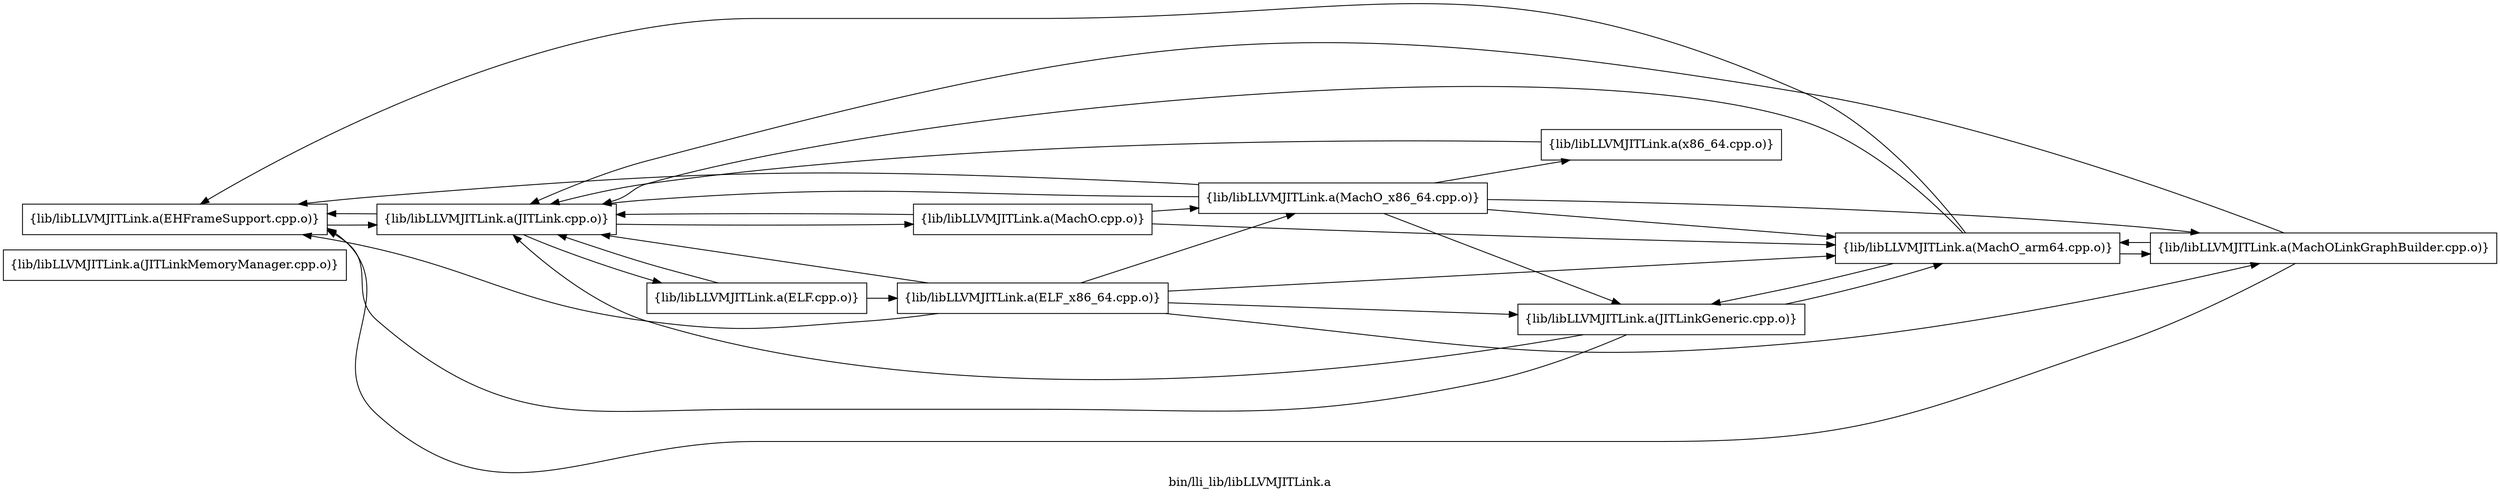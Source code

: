 digraph "bin/lli_lib/libLLVMJITLink.a" {
	label="bin/lli_lib/libLLVMJITLink.a";
	rankdir=LR;

	Node0x55e6c7e0a2c8 [shape=record,shape=box,group=0,label="{lib/libLLVMJITLink.a(JITLinkMemoryManager.cpp.o)}"];
	Node0x55e6c7e1cc98 [shape=record,shape=box,group=0,label="{lib/libLLVMJITLink.a(EHFrameSupport.cpp.o)}"];
	Node0x55e6c7e1cc98 -> Node0x55e6c7e1c1a8;
	Node0x55e6c7e1c1a8 [shape=record,shape=box,group=0,label="{lib/libLLVMJITLink.a(JITLink.cpp.o)}"];
	Node0x55e6c7e1c1a8 -> Node0x55e6c7e077a8;
	Node0x55e6c7e1c1a8 -> Node0x55e6c7e0e378;
	Node0x55e6c7e1c1a8 -> Node0x55e6c7e1cc98;
	Node0x55e6c7e077a8 [shape=record,shape=box,group=0,label="{lib/libLLVMJITLink.a(MachO.cpp.o)}"];
	Node0x55e6c7e077a8 -> Node0x55e6c7e06678;
	Node0x55e6c7e077a8 -> Node0x55e6c7e0f278;
	Node0x55e6c7e077a8 -> Node0x55e6c7e1c1a8;
	Node0x55e6c7e0e378 [shape=record,shape=box,group=0,label="{lib/libLLVMJITLink.a(ELF.cpp.o)}"];
	Node0x55e6c7e0e378 -> Node0x55e6c7e0e148;
	Node0x55e6c7e0e378 -> Node0x55e6c7e1c1a8;
	Node0x55e6c7e06678 [shape=record,shape=box,group=0,label="{lib/libLLVMJITLink.a(MachO_arm64.cpp.o)}"];
	Node0x55e6c7e06678 -> Node0x55e6c7e102b8;
	Node0x55e6c7e06678 -> Node0x55e6c7e0ff98;
	Node0x55e6c7e06678 -> Node0x55e6c7e1cc98;
	Node0x55e6c7e06678 -> Node0x55e6c7e1c1a8;
	Node0x55e6c7e0f278 [shape=record,shape=box,group=0,label="{lib/libLLVMJITLink.a(MachO_x86_64.cpp.o)}"];
	Node0x55e6c7e0f278 -> Node0x55e6c7e06678;
	Node0x55e6c7e0f278 -> Node0x55e6c7e102b8;
	Node0x55e6c7e0f278 -> Node0x55e6c7e0ff98;
	Node0x55e6c7e0f278 -> Node0x55e6c7e0ef58;
	Node0x55e6c7e0f278 -> Node0x55e6c7e1cc98;
	Node0x55e6c7e0f278 -> Node0x55e6c7e1c1a8;
	Node0x55e6c7e102b8 [shape=record,shape=box,group=0,label="{lib/libLLVMJITLink.a(MachOLinkGraphBuilder.cpp.o)}"];
	Node0x55e6c7e102b8 -> Node0x55e6c7e06678;
	Node0x55e6c7e102b8 -> Node0x55e6c7e1cc98;
	Node0x55e6c7e102b8 -> Node0x55e6c7e1c1a8;
	Node0x55e6c7e0ff98 [shape=record,shape=box,group=0,label="{lib/libLLVMJITLink.a(JITLinkGeneric.cpp.o)}"];
	Node0x55e6c7e0ff98 -> Node0x55e6c7e06678;
	Node0x55e6c7e0ff98 -> Node0x55e6c7e1cc98;
	Node0x55e6c7e0ff98 -> Node0x55e6c7e1c1a8;
	Node0x55e6c7e0ef58 [shape=record,shape=box,group=0,label="{lib/libLLVMJITLink.a(x86_64.cpp.o)}"];
	Node0x55e6c7e0ef58 -> Node0x55e6c7e1c1a8;
	Node0x55e6c7e0e148 [shape=record,shape=box,group=0,label="{lib/libLLVMJITLink.a(ELF_x86_64.cpp.o)}"];
	Node0x55e6c7e0e148 -> Node0x55e6c7e06678;
	Node0x55e6c7e0e148 -> Node0x55e6c7e102b8;
	Node0x55e6c7e0e148 -> Node0x55e6c7e0ff98;
	Node0x55e6c7e0e148 -> Node0x55e6c7e0f278;
	Node0x55e6c7e0e148 -> Node0x55e6c7e1cc98;
	Node0x55e6c7e0e148 -> Node0x55e6c7e1c1a8;
}
